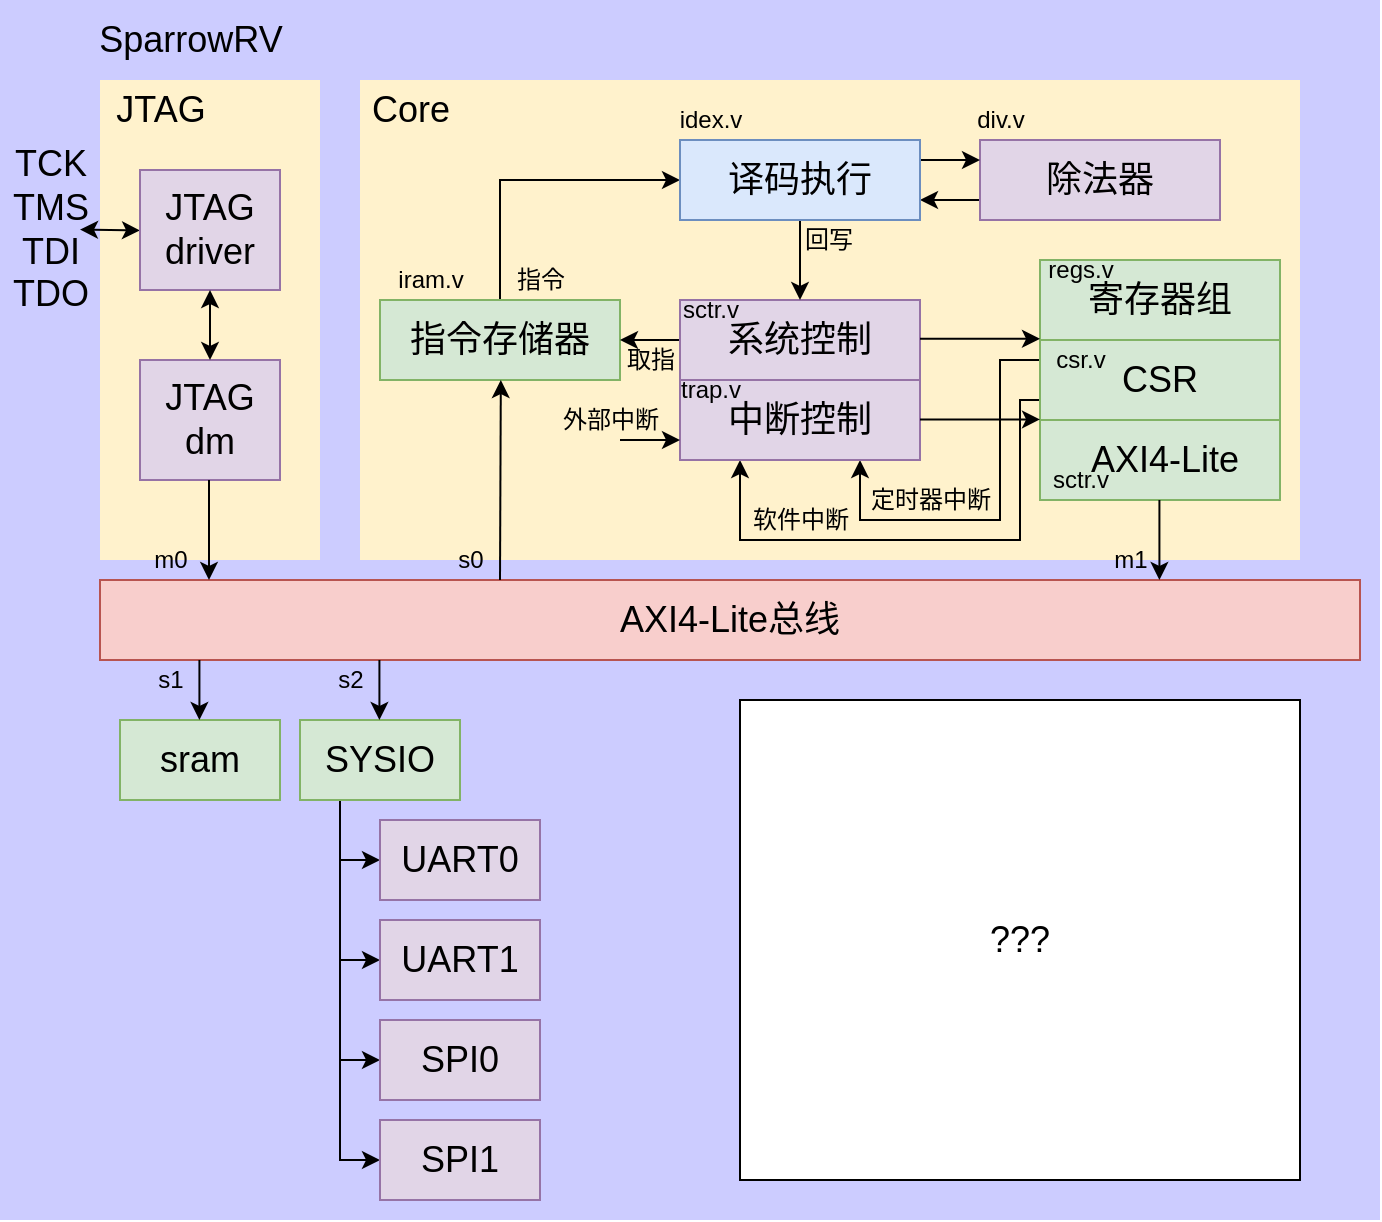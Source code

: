 <mxfile version="18.0.6" type="device"><diagram id="YtvwvDAg_z0UyHSXU93h" name="第 1 页"><mxGraphModel dx="1384" dy="865" grid="1" gridSize="10" guides="1" tooltips="1" connect="1" arrows="1" fold="1" page="1" pageScale="1" pageWidth="827" pageHeight="1169" math="0" shadow="0"><root><mxCell id="0"/><mxCell id="1" parent="0"/><mxCell id="fnTT648huVd-Vv2K7uz5-49" value="" style="rounded=0;whiteSpace=wrap;html=1;fontSize=12;fillColor=#CCCCFF;strokeColor=none;" parent="1" vertex="1"><mxGeometry x="20" y="40" width="690" height="610" as="geometry"/></mxCell><mxCell id="fnTT648huVd-Vv2K7uz5-1" value="" style="rounded=0;whiteSpace=wrap;html=1;fontSize=18;fillColor=#FFF2CC;strokeColor=none;" parent="1" vertex="1"><mxGeometry x="200" y="80" width="470" height="240" as="geometry"/></mxCell><mxCell id="fnTT648huVd-Vv2K7uz5-2" value="SparrowRV" style="text;html=1;align=center;verticalAlign=middle;resizable=0;points=[];autosize=1;strokeColor=none;fillColor=none;fontSize=18;" parent="1" vertex="1"><mxGeometry x="60" y="45" width="110" height="30" as="geometry"/></mxCell><mxCell id="fnTT648huVd-Vv2K7uz5-4" value="寄存器组" style="whiteSpace=wrap;html=1;fontSize=18;fillColor=#d5e8d4;strokeColor=#82b366;" parent="1" vertex="1"><mxGeometry x="540" y="170" width="120" height="40" as="geometry"/></mxCell><mxCell id="fnTT648huVd-Vv2K7uz5-32" style="edgeStyle=orthogonalEdgeStyle;rounded=0;orthogonalLoop=1;jettySize=auto;html=1;entryX=0.75;entryY=1;entryDx=0;entryDy=0;fontSize=18;exitX=0;exitY=0.25;exitDx=0;exitDy=0;" parent="1" source="fnTT648huVd-Vv2K7uz5-5" target="fnTT648huVd-Vv2K7uz5-7" edge="1"><mxGeometry relative="1" as="geometry"><mxPoint x="690" y="250" as="sourcePoint"/><Array as="points"><mxPoint x="520" y="220"/><mxPoint x="520" y="300"/><mxPoint x="450" y="300"/></Array></mxGeometry></mxCell><mxCell id="fnTT648huVd-Vv2K7uz5-33" style="edgeStyle=orthogonalEdgeStyle;rounded=0;orthogonalLoop=1;jettySize=auto;html=1;exitX=0;exitY=0.75;exitDx=0;exitDy=0;entryX=0.25;entryY=1;entryDx=0;entryDy=0;fontSize=18;" parent="1" source="fnTT648huVd-Vv2K7uz5-5" target="fnTT648huVd-Vv2K7uz5-7" edge="1"><mxGeometry relative="1" as="geometry"><Array as="points"><mxPoint x="530" y="240"/><mxPoint x="530" y="310"/><mxPoint x="390" y="310"/></Array></mxGeometry></mxCell><mxCell id="fnTT648huVd-Vv2K7uz5-5" value="CSR" style="whiteSpace=wrap;html=1;fontSize=18;fillColor=#d5e8d4;strokeColor=#82b366;" parent="1" vertex="1"><mxGeometry x="540" y="210" width="120" height="40" as="geometry"/></mxCell><mxCell id="fnTT648huVd-Vv2K7uz5-17" style="edgeStyle=orthogonalEdgeStyle;rounded=0;orthogonalLoop=1;jettySize=auto;html=1;exitX=0.5;exitY=0;exitDx=0;exitDy=0;entryX=0;entryY=0.5;entryDx=0;entryDy=0;fontSize=18;" parent="1" source="fnTT648huVd-Vv2K7uz5-6" target="fnTT648huVd-Vv2K7uz5-11" edge="1"><mxGeometry relative="1" as="geometry"/></mxCell><mxCell id="fnTT648huVd-Vv2K7uz5-6" value="指令存储器" style="whiteSpace=wrap;html=1;fontSize=18;fillColor=#d5e8d4;strokeColor=#82b366;" parent="1" vertex="1"><mxGeometry x="210" y="190" width="120" height="40" as="geometry"/></mxCell><mxCell id="fnTT648huVd-Vv2K7uz5-7" value="中断控制" style="whiteSpace=wrap;html=1;fontSize=18;fillColor=#e1d5e7;strokeColor=#9673a6;" parent="1" vertex="1"><mxGeometry x="360" y="230" width="120" height="40" as="geometry"/></mxCell><mxCell id="fnTT648huVd-Vv2K7uz5-14" style="edgeStyle=orthogonalEdgeStyle;rounded=0;orthogonalLoop=1;jettySize=auto;html=1;exitX=0;exitY=0.5;exitDx=0;exitDy=0;entryX=1;entryY=0.5;entryDx=0;entryDy=0;fontSize=18;" parent="1" source="fnTT648huVd-Vv2K7uz5-9" target="fnTT648huVd-Vv2K7uz5-6" edge="1"><mxGeometry relative="1" as="geometry"/></mxCell><mxCell id="fnTT648huVd-Vv2K7uz5-9" value="系统控制" style="whiteSpace=wrap;html=1;fontSize=18;fillColor=#e1d5e7;strokeColor=#9673a6;" parent="1" vertex="1"><mxGeometry x="360" y="190" width="120" height="40" as="geometry"/></mxCell><mxCell id="fnTT648huVd-Vv2K7uz5-20" style="edgeStyle=orthogonalEdgeStyle;rounded=0;orthogonalLoop=1;jettySize=auto;html=1;exitX=0;exitY=0.75;exitDx=0;exitDy=0;entryX=1;entryY=0.75;entryDx=0;entryDy=0;fontSize=18;" parent="1" source="fnTT648huVd-Vv2K7uz5-10" target="fnTT648huVd-Vv2K7uz5-11" edge="1"><mxGeometry relative="1" as="geometry"/></mxCell><mxCell id="fnTT648huVd-Vv2K7uz5-10" value="除法器" style="whiteSpace=wrap;html=1;fontSize=18;fillColor=#e1d5e7;strokeColor=#9673a6;" parent="1" vertex="1"><mxGeometry x="510" y="110" width="120" height="40" as="geometry"/></mxCell><mxCell id="fnTT648huVd-Vv2K7uz5-19" style="edgeStyle=orthogonalEdgeStyle;rounded=0;orthogonalLoop=1;jettySize=auto;html=1;exitX=1;exitY=0.25;exitDx=0;exitDy=0;entryX=0;entryY=0.25;entryDx=0;entryDy=0;fontSize=18;" parent="1" source="fnTT648huVd-Vv2K7uz5-11" target="fnTT648huVd-Vv2K7uz5-10" edge="1"><mxGeometry relative="1" as="geometry"/></mxCell><mxCell id="fnTT648huVd-Vv2K7uz5-29" style="edgeStyle=orthogonalEdgeStyle;rounded=0;orthogonalLoop=1;jettySize=auto;html=1;exitX=0.5;exitY=1;exitDx=0;exitDy=0;entryX=0.5;entryY=0;entryDx=0;entryDy=0;fontSize=18;" parent="1" source="fnTT648huVd-Vv2K7uz5-11" target="fnTT648huVd-Vv2K7uz5-9" edge="1"><mxGeometry relative="1" as="geometry"/></mxCell><mxCell id="fnTT648huVd-Vv2K7uz5-11" value="译码执行" style="whiteSpace=wrap;html=1;fontSize=18;fillColor=#dae8fc;strokeColor=#6c8ebf;" parent="1" vertex="1"><mxGeometry x="360" y="110" width="120" height="40" as="geometry"/></mxCell><mxCell id="fnTT648huVd-Vv2K7uz5-12" value="&amp;nbsp;AXI4-Lite" style="whiteSpace=wrap;html=1;fontSize=18;fillColor=#d5e8d4;strokeColor=#82b366;" parent="1" vertex="1"><mxGeometry x="540" y="250" width="120" height="40" as="geometry"/></mxCell><mxCell id="fnTT648huVd-Vv2K7uz5-16" style="edgeStyle=orthogonalEdgeStyle;rounded=0;orthogonalLoop=1;jettySize=auto;html=1;fontSize=18;" parent="1" edge="1"><mxGeometry relative="1" as="geometry"><mxPoint x="480" y="209.43" as="sourcePoint"/><mxPoint x="540" y="209.43" as="targetPoint"/></mxGeometry></mxCell><mxCell id="fnTT648huVd-Vv2K7uz5-22" value="Core" style="text;html=1;align=center;verticalAlign=middle;resizable=0;points=[];autosize=1;strokeColor=none;fillColor=none;fontSize=18;" parent="1" vertex="1"><mxGeometry x="200" y="80" width="50" height="30" as="geometry"/></mxCell><mxCell id="fnTT648huVd-Vv2K7uz5-23" value="AXI4-Lite总线" style="whiteSpace=wrap;html=1;fontSize=18;fillColor=#f8cecc;strokeColor=#b85450;" parent="1" vertex="1"><mxGeometry x="70" y="330" width="630" height="40" as="geometry"/></mxCell><mxCell id="fnTT648huVd-Vv2K7uz5-25" value="" style="endArrow=classic;html=1;rounded=0;fontSize=18;" parent="1" edge="1"><mxGeometry width="50" height="50" relative="1" as="geometry"><mxPoint x="270" y="330" as="sourcePoint"/><mxPoint x="270.41" y="230" as="targetPoint"/></mxGeometry></mxCell><mxCell id="fnTT648huVd-Vv2K7uz5-30" value="" style="endArrow=classic;html=1;rounded=0;fontSize=18;" parent="1" edge="1"><mxGeometry width="50" height="50" relative="1" as="geometry"><mxPoint x="330" y="260" as="sourcePoint"/><mxPoint x="360" y="260" as="targetPoint"/></mxGeometry></mxCell><mxCell id="fnTT648huVd-Vv2K7uz5-31" value="外部中断" style="text;html=1;align=center;verticalAlign=middle;resizable=0;points=[];autosize=1;strokeColor=none;fillColor=none;fontSize=12;" parent="1" vertex="1"><mxGeometry x="295" y="240" width="60" height="20" as="geometry"/></mxCell><mxCell id="fnTT648huVd-Vv2K7uz5-34" value="定时器中断" style="text;html=1;align=center;verticalAlign=middle;resizable=0;points=[];autosize=1;strokeColor=none;fillColor=none;fontSize=12;" parent="1" vertex="1"><mxGeometry x="445" y="280" width="80" height="20" as="geometry"/></mxCell><mxCell id="fnTT648huVd-Vv2K7uz5-35" value="软件中断" style="text;html=1;align=center;verticalAlign=middle;resizable=0;points=[];autosize=1;strokeColor=none;fillColor=none;fontSize=12;" parent="1" vertex="1"><mxGeometry x="390" y="290" width="60" height="20" as="geometry"/></mxCell><mxCell id="fnTT648huVd-Vv2K7uz5-36" value="回写" style="text;html=1;align=center;verticalAlign=middle;resizable=0;points=[];autosize=1;strokeColor=none;fillColor=none;fontSize=12;" parent="1" vertex="1"><mxGeometry x="414" y="150" width="40" height="20" as="geometry"/></mxCell><mxCell id="fnTT648huVd-Vv2K7uz5-37" value="取指" style="text;html=1;align=center;verticalAlign=middle;resizable=0;points=[];autosize=1;strokeColor=none;fillColor=none;fontSize=12;" parent="1" vertex="1"><mxGeometry x="325" y="210" width="40" height="20" as="geometry"/></mxCell><mxCell id="fnTT648huVd-Vv2K7uz5-38" value="指令" style="text;html=1;align=center;verticalAlign=middle;resizable=0;points=[];autosize=1;strokeColor=none;fillColor=none;fontSize=12;" parent="1" vertex="1"><mxGeometry x="270" y="170" width="40" height="20" as="geometry"/></mxCell><mxCell id="fnTT648huVd-Vv2K7uz5-39" value="idex.v" style="text;html=1;align=center;verticalAlign=middle;resizable=0;points=[];autosize=1;strokeColor=none;fillColor=none;fontSize=12;" parent="1" vertex="1"><mxGeometry x="350" y="90" width="50" height="20" as="geometry"/></mxCell><mxCell id="fnTT648huVd-Vv2K7uz5-40" value="iram.v" style="text;html=1;align=center;verticalAlign=middle;resizable=0;points=[];autosize=1;strokeColor=none;fillColor=none;fontSize=12;" parent="1" vertex="1"><mxGeometry x="210" y="170" width="50" height="20" as="geometry"/></mxCell><mxCell id="fnTT648huVd-Vv2K7uz5-41" value="regs.v" style="text;html=1;align=center;verticalAlign=middle;resizable=0;points=[];autosize=1;strokeColor=none;fillColor=none;fontSize=12;" parent="1" vertex="1"><mxGeometry x="535" y="165" width="50" height="20" as="geometry"/></mxCell><mxCell id="fnTT648huVd-Vv2K7uz5-42" value="csr.v" style="text;html=1;align=center;verticalAlign=middle;resizable=0;points=[];autosize=1;strokeColor=none;fillColor=none;fontSize=12;" parent="1" vertex="1"><mxGeometry x="540" y="210" width="40" height="20" as="geometry"/></mxCell><mxCell id="fnTT648huVd-Vv2K7uz5-43" value="div.v" style="text;html=1;align=center;verticalAlign=middle;resizable=0;points=[];autosize=1;strokeColor=none;fillColor=none;fontSize=12;" parent="1" vertex="1"><mxGeometry x="500" y="90" width="40" height="20" as="geometry"/></mxCell><mxCell id="fnTT648huVd-Vv2K7uz5-44" value="trap.v" style="text;html=1;align=center;verticalAlign=middle;resizable=0;points=[];autosize=1;strokeColor=none;fillColor=none;fontSize=12;" parent="1" vertex="1"><mxGeometry x="350" y="225" width="50" height="20" as="geometry"/></mxCell><mxCell id="fnTT648huVd-Vv2K7uz5-45" value="sctr.v" style="text;html=1;align=center;verticalAlign=middle;resizable=0;points=[];autosize=1;strokeColor=none;fillColor=none;fontSize=12;" parent="1" vertex="1"><mxGeometry x="355" y="185" width="40" height="20" as="geometry"/></mxCell><mxCell id="fnTT648huVd-Vv2K7uz5-46" value="sctr.v" style="text;html=1;align=center;verticalAlign=middle;resizable=0;points=[];autosize=1;strokeColor=none;fillColor=none;fontSize=12;" parent="1" vertex="1"><mxGeometry x="540" y="270" width="40" height="20" as="geometry"/></mxCell><mxCell id="fnTT648huVd-Vv2K7uz5-47" value="" style="endArrow=classic;html=1;rounded=0;fontSize=12;" parent="1" edge="1"><mxGeometry width="50" height="50" relative="1" as="geometry"><mxPoint x="599.71" y="290" as="sourcePoint"/><mxPoint x="599.71" y="330" as="targetPoint"/></mxGeometry></mxCell><mxCell id="fnTT648huVd-Vv2K7uz5-48" style="edgeStyle=orthogonalEdgeStyle;rounded=0;orthogonalLoop=1;jettySize=auto;html=1;fontSize=18;" parent="1" edge="1"><mxGeometry relative="1" as="geometry"><mxPoint x="480" y="249.71" as="sourcePoint"/><mxPoint x="540" y="249.71" as="targetPoint"/></mxGeometry></mxCell><mxCell id="7fEPQLtVvVZI3Jp87rCF-2" value="s0" style="text;html=1;align=center;verticalAlign=middle;resizable=0;points=[];autosize=1;strokeColor=none;fillColor=none;" parent="1" vertex="1"><mxGeometry x="240" y="310" width="30" height="20" as="geometry"/></mxCell><mxCell id="7fEPQLtVvVZI3Jp87rCF-3" value="sram" style="rounded=0;whiteSpace=wrap;html=1;fillColor=#d5e8d4;strokeColor=#82b366;fontSize=18;" parent="1" vertex="1"><mxGeometry x="80" y="400" width="80" height="40" as="geometry"/></mxCell><mxCell id="7fEPQLtVvVZI3Jp87rCF-5" value="m1" style="text;html=1;align=center;verticalAlign=middle;resizable=0;points=[];autosize=1;strokeColor=none;fillColor=none;" parent="1" vertex="1"><mxGeometry x="570" y="310" width="30" height="20" as="geometry"/></mxCell><mxCell id="7fEPQLtVvVZI3Jp87rCF-6" value="" style="endArrow=classic;html=1;rounded=0;fontSize=18;" parent="1" edge="1"><mxGeometry width="50" height="50" relative="1" as="geometry"><mxPoint x="119.71" y="370" as="sourcePoint"/><mxPoint x="119.71" y="400" as="targetPoint"/></mxGeometry></mxCell><mxCell id="7fEPQLtVvVZI3Jp87rCF-7" value="s1" style="text;html=1;align=center;verticalAlign=middle;resizable=0;points=[];autosize=1;strokeColor=none;fillColor=none;" parent="1" vertex="1"><mxGeometry x="90" y="370" width="30" height="20" as="geometry"/></mxCell><mxCell id="5PVUyWgcljiSsWFN9Bbb-1" value="" style="rounded=0;whiteSpace=wrap;html=1;fillColor=#fff2cc;strokeColor=none;" parent="1" vertex="1"><mxGeometry x="70" y="80" width="110" height="240" as="geometry"/></mxCell><mxCell id="5PVUyWgcljiSsWFN9Bbb-2" value="JTAG" style="text;html=1;align=center;verticalAlign=middle;resizable=0;points=[];autosize=1;strokeColor=none;fillColor=none;fontSize=18;" parent="1" vertex="1"><mxGeometry x="70" y="80" width="60" height="30" as="geometry"/></mxCell><mxCell id="5PVUyWgcljiSsWFN9Bbb-3" value="" style="endArrow=classic;startArrow=classic;html=1;rounded=0;fontSize=18;" parent="1" edge="1"><mxGeometry width="50" height="50" relative="1" as="geometry"><mxPoint x="90" y="155.25" as="sourcePoint"/><mxPoint x="60" y="154.75" as="targetPoint"/></mxGeometry></mxCell><mxCell id="5PVUyWgcljiSsWFN9Bbb-4" value="TCK&lt;br&gt;TMS&lt;br&gt;TDI&lt;br&gt;TDO" style="text;html=1;align=center;verticalAlign=middle;resizable=0;points=[];autosize=1;strokeColor=none;fillColor=none;fontSize=18;" parent="1" vertex="1"><mxGeometry x="20" y="110" width="50" height="90" as="geometry"/></mxCell><mxCell id="5PVUyWgcljiSsWFN9Bbb-6" value="JTAG&lt;br&gt;driver" style="whiteSpace=wrap;html=1;fontSize=18;fillColor=#e1d5e7;strokeColor=#9673a6;" parent="1" vertex="1"><mxGeometry x="90" y="125" width="70" height="60" as="geometry"/></mxCell><mxCell id="5PVUyWgcljiSsWFN9Bbb-7" value="JTAG&lt;br&gt;dm" style="whiteSpace=wrap;html=1;fontSize=18;fillColor=#e1d5e7;strokeColor=#9673a6;" parent="1" vertex="1"><mxGeometry x="90" y="220" width="70" height="60" as="geometry"/></mxCell><mxCell id="5PVUyWgcljiSsWFN9Bbb-9" value="" style="endArrow=classic;startArrow=classic;html=1;rounded=0;fontSize=18;exitX=0.5;exitY=0;exitDx=0;exitDy=0;entryX=0.5;entryY=1;entryDx=0;entryDy=0;" parent="1" source="5PVUyWgcljiSsWFN9Bbb-7" target="5PVUyWgcljiSsWFN9Bbb-6" edge="1"><mxGeometry width="50" height="50" relative="1" as="geometry"><mxPoint x="240" y="230" as="sourcePoint"/><mxPoint x="290" y="180" as="targetPoint"/></mxGeometry></mxCell><mxCell id="5PVUyWgcljiSsWFN9Bbb-11" value="" style="endArrow=classic;html=1;rounded=0;fontSize=18;" parent="1" edge="1"><mxGeometry width="50" height="50" relative="1" as="geometry"><mxPoint x="124.5" y="280" as="sourcePoint"/><mxPoint x="124.5" y="330" as="targetPoint"/></mxGeometry></mxCell><mxCell id="5PVUyWgcljiSsWFN9Bbb-12" value="m0" style="text;html=1;align=center;verticalAlign=middle;resizable=0;points=[];autosize=1;strokeColor=none;fillColor=none;" parent="1" vertex="1"><mxGeometry x="90" y="310" width="30" height="20" as="geometry"/></mxCell><mxCell id="5PVUyWgcljiSsWFN9Bbb-13" value="???" style="rounded=0;whiteSpace=wrap;html=1;fontSize=18;" parent="1" vertex="1"><mxGeometry x="390" y="390" width="280" height="240" as="geometry"/></mxCell><mxCell id="5KBrY6xA4ZVr-Tp9wD6R-8" style="edgeStyle=orthogonalEdgeStyle;rounded=0;orthogonalLoop=1;jettySize=auto;html=1;exitX=0.25;exitY=1;exitDx=0;exitDy=0;entryX=0;entryY=0.5;entryDx=0;entryDy=0;fontSize=18;" edge="1" parent="1" source="5KBrY6xA4ZVr-Tp9wD6R-1" target="5KBrY6xA4ZVr-Tp9wD6R-7"><mxGeometry relative="1" as="geometry"/></mxCell><mxCell id="5KBrY6xA4ZVr-Tp9wD6R-9" style="edgeStyle=orthogonalEdgeStyle;rounded=0;orthogonalLoop=1;jettySize=auto;html=1;exitX=0.25;exitY=1;exitDx=0;exitDy=0;entryX=0;entryY=0.5;entryDx=0;entryDy=0;fontSize=18;" edge="1" parent="1" source="5KBrY6xA4ZVr-Tp9wD6R-1" target="5KBrY6xA4ZVr-Tp9wD6R-6"><mxGeometry relative="1" as="geometry"/></mxCell><mxCell id="5KBrY6xA4ZVr-Tp9wD6R-10" style="edgeStyle=orthogonalEdgeStyle;rounded=0;orthogonalLoop=1;jettySize=auto;html=1;exitX=0.25;exitY=1;exitDx=0;exitDy=0;entryX=0;entryY=0.5;entryDx=0;entryDy=0;fontSize=18;" edge="1" parent="1" source="5KBrY6xA4ZVr-Tp9wD6R-1" target="5KBrY6xA4ZVr-Tp9wD6R-5"><mxGeometry relative="1" as="geometry"/></mxCell><mxCell id="5KBrY6xA4ZVr-Tp9wD6R-11" style="edgeStyle=orthogonalEdgeStyle;rounded=0;orthogonalLoop=1;jettySize=auto;html=1;exitX=0.25;exitY=1;exitDx=0;exitDy=0;entryX=0;entryY=0.5;entryDx=0;entryDy=0;fontSize=18;" edge="1" parent="1" source="5KBrY6xA4ZVr-Tp9wD6R-1" target="5KBrY6xA4ZVr-Tp9wD6R-4"><mxGeometry relative="1" as="geometry"><Array as="points"><mxPoint x="190" y="470"/></Array></mxGeometry></mxCell><mxCell id="5KBrY6xA4ZVr-Tp9wD6R-1" value="SYSIO" style="whiteSpace=wrap;html=1;fillColor=#d5e8d4;strokeColor=#82b366;fontSize=18;" vertex="1" parent="1"><mxGeometry x="170" y="400" width="80" height="40" as="geometry"/></mxCell><mxCell id="5KBrY6xA4ZVr-Tp9wD6R-2" value="s2" style="text;html=1;align=center;verticalAlign=middle;resizable=0;points=[];autosize=1;strokeColor=none;fillColor=none;" vertex="1" parent="1"><mxGeometry x="180" y="370" width="30" height="20" as="geometry"/></mxCell><mxCell id="5KBrY6xA4ZVr-Tp9wD6R-3" value="" style="endArrow=classic;html=1;rounded=0;fontSize=18;" edge="1" parent="1"><mxGeometry width="50" height="50" relative="1" as="geometry"><mxPoint x="209.71" y="370" as="sourcePoint"/><mxPoint x="209.71" y="400" as="targetPoint"/></mxGeometry></mxCell><mxCell id="5KBrY6xA4ZVr-Tp9wD6R-4" value="UART0" style="whiteSpace=wrap;html=1;fontSize=18;fillColor=#e1d5e7;strokeColor=#9673a6;" vertex="1" parent="1"><mxGeometry x="210" y="450" width="80" height="40" as="geometry"/></mxCell><mxCell id="5KBrY6xA4ZVr-Tp9wD6R-5" value="UART1" style="whiteSpace=wrap;html=1;fontSize=18;fillColor=#e1d5e7;strokeColor=#9673a6;" vertex="1" parent="1"><mxGeometry x="210" y="500" width="80" height="40" as="geometry"/></mxCell><mxCell id="5KBrY6xA4ZVr-Tp9wD6R-6" value="SPI0" style="whiteSpace=wrap;html=1;fontSize=18;fillColor=#e1d5e7;strokeColor=#9673a6;" vertex="1" parent="1"><mxGeometry x="210" y="550" width="80" height="40" as="geometry"/></mxCell><mxCell id="5KBrY6xA4ZVr-Tp9wD6R-7" value="SPI1" style="whiteSpace=wrap;html=1;fontSize=18;fillColor=#e1d5e7;strokeColor=#9673a6;" vertex="1" parent="1"><mxGeometry x="210" y="600" width="80" height="40" as="geometry"/></mxCell></root></mxGraphModel></diagram></mxfile>